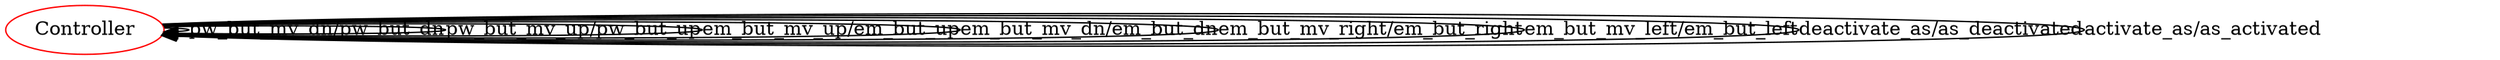 digraph G {
label=""
Controller [color="red"]
Controller
Controller [label="Controller"];
Controller -> Controller[label="pw_but_mv_dn/pw_but_dn"]
Controller -> Controller[label="pw_but_mv_up/pw_but_up"]
Controller -> Controller[label="em_but_mv_up/em_but_up"]
Controller -> Controller[label="em_but_mv_dn/em_but_dn"]
Controller -> Controller[label="em_but_mv_right/em_but_right"]
Controller -> Controller[label="em_but_mv_left/em_but_left"]
Controller -> Controller[label="deactivate_as/as_deactivated"]
Controller -> Controller[label="activate_as/as_activated"]
}